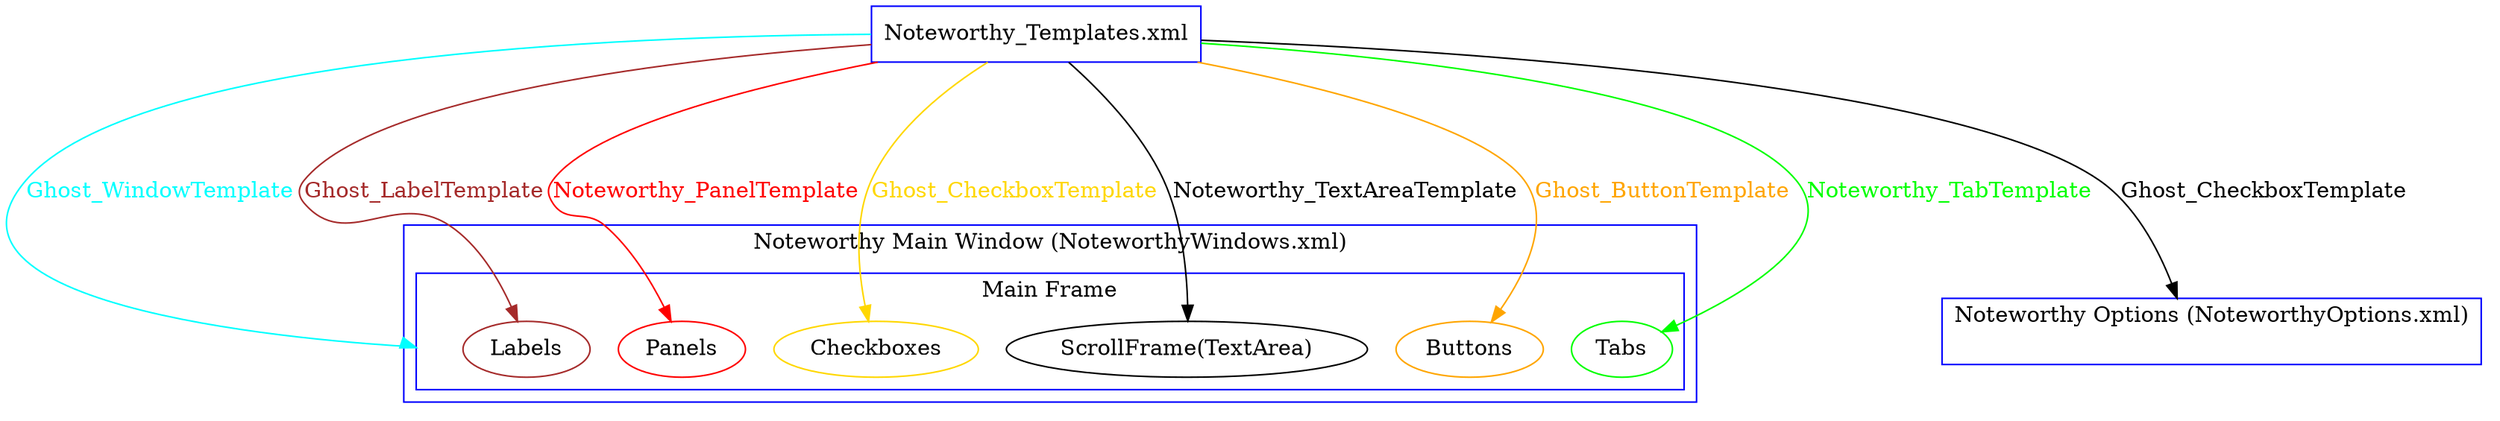 digraph arch {
        ranksep=2.1
        rankdir=TB
        compound=true
        node[color=blue]

        XML_T[label="Noteworthy_Templates.xml", shape=box]

        subgraph cluster_main {
                label="Noteworthy Main Window (NoteworthyWindows.xml)"
                color=blue
                node[color=red]

                subgraph cluster_main_frame {
                        label="Main Frame"

                        M_F[label="Main frame", color=cyan, style=invis, shape=point]
                        M_L[label="Labels", color=brown]
                        M_P[label="Panels", color=red]
                        M_C[label="Checkboxes", color=gold]
                        M_T[label="ScrollFrame(TextArea)", color=black]
                        M_B[label="Buttons", color=orange]
                        M_TA[label="Tabs", color=green]
                }
        }

        subgraph cluster_options {
                label="Noteworthy Options (NoteworthyOptions.xml)"
                color=blue
                node[color=green]

                O_F[label="Options", color=cyan, style=invis, shape=point]
        }

        XML_T->M_F[label="Ghost_WindowTemplate", color=cyan, fontcolor=cyan, lhead=cluster_main_frame]
        XML_T->M_L[label="Ghost_LabelTemplate", color=brown, fontcolor=brown]
        XML_T->M_P[label="Noteworthy_PanelTemplate", color=red, fontcolor=red]
        XML_T->M_C[label="Ghost_CheckboxTemplate", color=gold, fontcolor=gold]
        XML_T->M_T[label="Noteworthy_TextAreaTemplate", color=black, fontcolor=black]
        XML_T->M_B[label="Ghost_ButtonTemplate", color=orange, fontcolor=orange]
        XML_T->M_TA[label="Noteworthy_TabTemplate", color=green, fontcolor=green]
        XML_T->O_F[label="Ghost_CheckboxTemplate", color=black, fontcolor=black, lhead=cluster_options]
}
